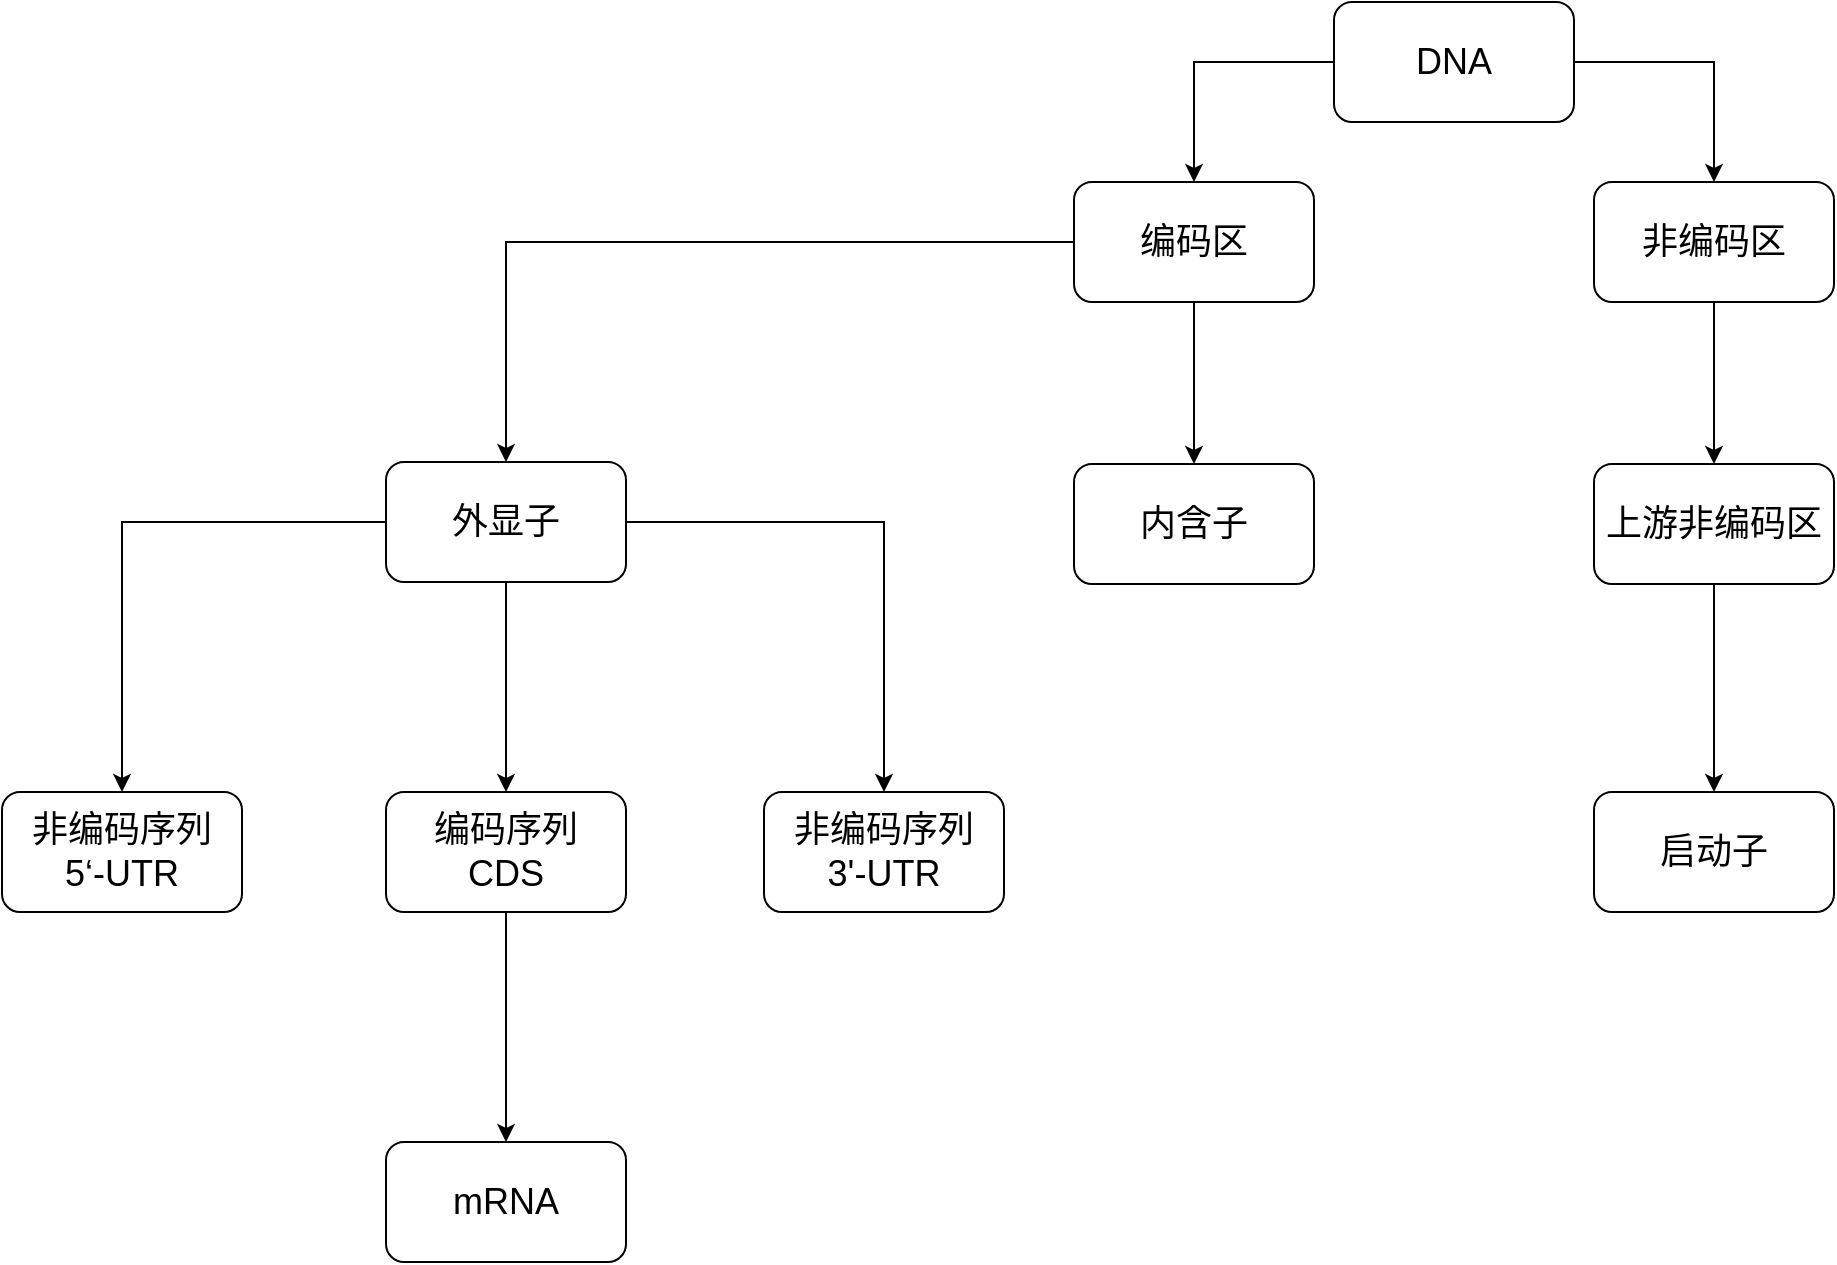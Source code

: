 <mxfile>
    <diagram id="svQ2ltPsywmAskdPh03u" name="Page-1">
        <mxGraphModel dx="1506" dy="1977" grid="1" gridSize="10" guides="1" tooltips="1" connect="1" arrows="1" fold="1" page="1" pageScale="1" pageWidth="1169" pageHeight="827" math="1" shadow="0">
            <root>
                <mxCell id="0"/>
                <mxCell id="1" parent="0"/>
                <mxCell id="5" style="edgeStyle=orthogonalEdgeStyle;rounded=0;orthogonalLoop=1;jettySize=auto;html=1;exitX=0;exitY=0.5;exitDx=0;exitDy=0;fontSize=18;" parent="1" source="2" target="4" edge="1">
                    <mxGeometry relative="1" as="geometry"/>
                </mxCell>
                <mxCell id="6" style="edgeStyle=orthogonalEdgeStyle;rounded=0;orthogonalLoop=1;jettySize=auto;html=1;exitX=1;exitY=0.5;exitDx=0;exitDy=0;fontSize=18;" parent="1" source="2" target="3" edge="1">
                    <mxGeometry relative="1" as="geometry"/>
                </mxCell>
                <mxCell id="2" value="DNA" style="rounded=1;whiteSpace=wrap;html=1;fontSize=18;" parent="1" vertex="1">
                    <mxGeometry x="800" y="130" width="120" height="60" as="geometry"/>
                </mxCell>
                <mxCell id="12" value="" style="edgeStyle=orthogonalEdgeStyle;rounded=0;orthogonalLoop=1;jettySize=auto;html=1;fontSize=18;" parent="1" source="3" target="11" edge="1">
                    <mxGeometry relative="1" as="geometry"/>
                </mxCell>
                <mxCell id="3" value="非编码区" style="rounded=1;whiteSpace=wrap;html=1;fontSize=18;" parent="1" vertex="1">
                    <mxGeometry x="930" y="220" width="120" height="60" as="geometry"/>
                </mxCell>
                <mxCell id="9" value="" style="edgeStyle=orthogonalEdgeStyle;rounded=0;orthogonalLoop=1;jettySize=auto;html=1;fontSize=18;" parent="1" source="4" target="8" edge="1">
                    <mxGeometry relative="1" as="geometry"/>
                </mxCell>
                <mxCell id="10" style="edgeStyle=orthogonalEdgeStyle;rounded=0;orthogonalLoop=1;jettySize=auto;html=1;exitX=0;exitY=0.5;exitDx=0;exitDy=0;entryX=0.5;entryY=0;entryDx=0;entryDy=0;fontSize=18;" parent="1" source="4" target="7" edge="1">
                    <mxGeometry relative="1" as="geometry"/>
                </mxCell>
                <mxCell id="4" value="编码区" style="rounded=1;whiteSpace=wrap;html=1;fontSize=18;" parent="1" vertex="1">
                    <mxGeometry x="670" y="220" width="120" height="60" as="geometry"/>
                </mxCell>
                <mxCell id="18" style="edgeStyle=orthogonalEdgeStyle;rounded=0;orthogonalLoop=1;jettySize=auto;html=1;exitX=0;exitY=0.5;exitDx=0;exitDy=0;entryX=0.5;entryY=0;entryDx=0;entryDy=0;fontSize=18;" parent="1" source="7" target="15" edge="1">
                    <mxGeometry relative="1" as="geometry"/>
                </mxCell>
                <mxCell id="19" style="edgeStyle=orthogonalEdgeStyle;rounded=0;orthogonalLoop=1;jettySize=auto;html=1;exitX=0.5;exitY=1;exitDx=0;exitDy=0;entryX=0.5;entryY=0;entryDx=0;entryDy=0;fontSize=18;" parent="1" source="7" target="16" edge="1">
                    <mxGeometry relative="1" as="geometry"/>
                </mxCell>
                <mxCell id="20" style="edgeStyle=orthogonalEdgeStyle;rounded=0;orthogonalLoop=1;jettySize=auto;html=1;exitX=1;exitY=0.5;exitDx=0;exitDy=0;entryX=0.5;entryY=0;entryDx=0;entryDy=0;fontSize=18;" parent="1" source="7" target="17" edge="1">
                    <mxGeometry relative="1" as="geometry">
                        <mxPoint x="610" y="540" as="targetPoint"/>
                    </mxGeometry>
                </mxCell>
                <mxCell id="7" value="外显子" style="rounded=1;whiteSpace=wrap;html=1;fontSize=18;" parent="1" vertex="1">
                    <mxGeometry x="326" y="360" width="120" height="60" as="geometry"/>
                </mxCell>
                <mxCell id="8" value="内含子" style="rounded=1;whiteSpace=wrap;html=1;fontSize=18;" parent="1" vertex="1">
                    <mxGeometry x="670" y="361" width="120" height="60" as="geometry"/>
                </mxCell>
                <mxCell id="14" value="" style="edgeStyle=orthogonalEdgeStyle;rounded=0;orthogonalLoop=1;jettySize=auto;html=1;fontSize=18;" parent="1" source="11" target="13" edge="1">
                    <mxGeometry relative="1" as="geometry"/>
                </mxCell>
                <mxCell id="11" value="上游非编码区" style="rounded=1;whiteSpace=wrap;html=1;fontSize=18;" parent="1" vertex="1">
                    <mxGeometry x="930" y="361" width="120" height="60" as="geometry"/>
                </mxCell>
                <mxCell id="13" value="启动子" style="rounded=1;whiteSpace=wrap;html=1;fontSize=18;" parent="1" vertex="1">
                    <mxGeometry x="930" y="525" width="120" height="60" as="geometry"/>
                </mxCell>
                <mxCell id="15" value="非编码序列&lt;br&gt;5‘-UTR" style="rounded=1;whiteSpace=wrap;html=1;fontSize=18;" parent="1" vertex="1">
                    <mxGeometry x="134" y="525" width="120" height="60" as="geometry"/>
                </mxCell>
                <mxCell id="24" value="" style="edgeStyle=orthogonalEdgeStyle;rounded=0;orthogonalLoop=1;jettySize=auto;html=1;fontSize=18;" parent="1" source="16" target="23" edge="1">
                    <mxGeometry relative="1" as="geometry"/>
                </mxCell>
                <mxCell id="16" value="编码序列&lt;br&gt;CDS" style="rounded=1;whiteSpace=wrap;html=1;fontSize=18;" parent="1" vertex="1">
                    <mxGeometry x="326" y="525" width="120" height="60" as="geometry"/>
                </mxCell>
                <mxCell id="17" value="非编码序列&lt;br&gt;3&#39;-UTR" style="rounded=1;whiteSpace=wrap;html=1;fontSize=18;" parent="1" vertex="1">
                    <mxGeometry x="515" y="525" width="120" height="60" as="geometry"/>
                </mxCell>
                <mxCell id="23" value="mRNA" style="rounded=1;whiteSpace=wrap;html=1;fontSize=18;" parent="1" vertex="1">
                    <mxGeometry x="326" y="700" width="120" height="60" as="geometry"/>
                </mxCell>
            </root>
        </mxGraphModel>
    </diagram>
</mxfile>
